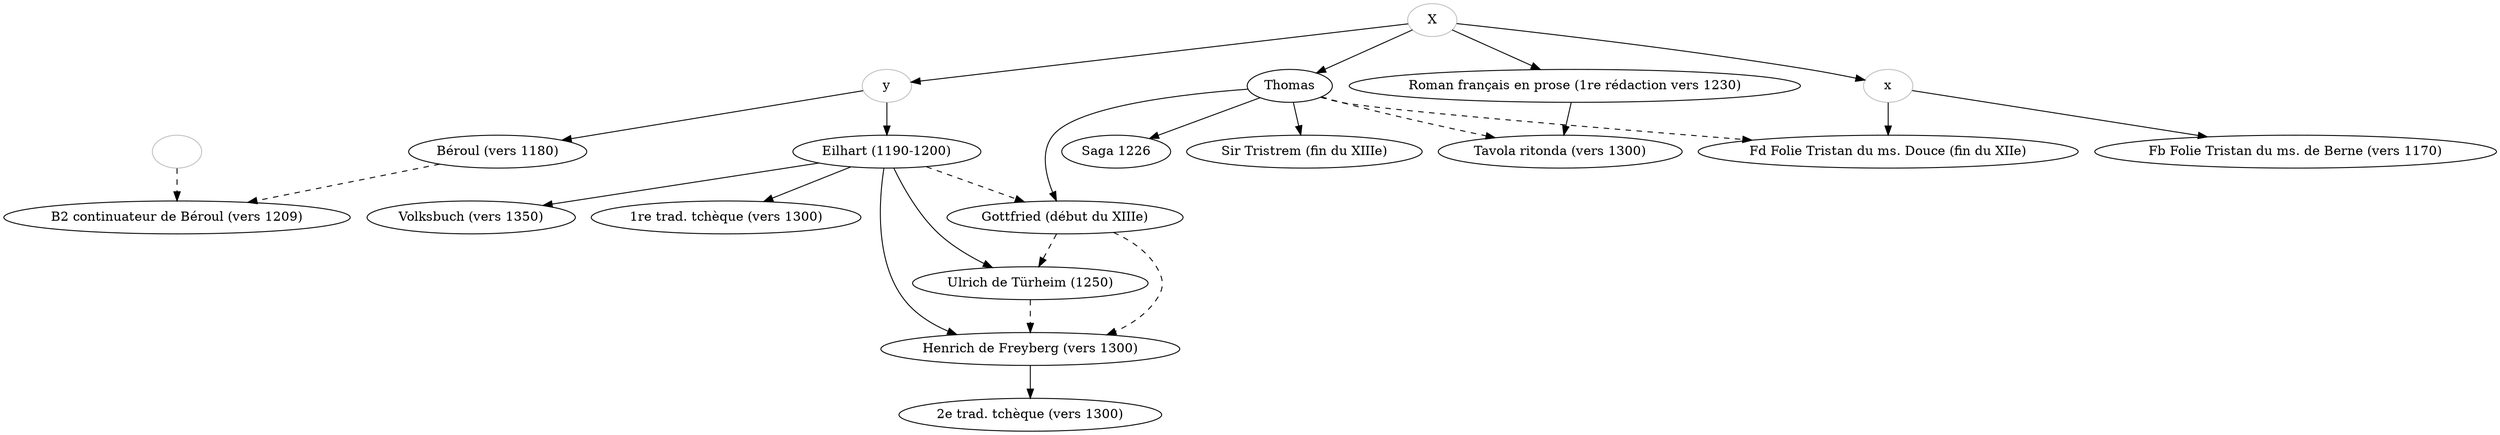 digraph {
X[color="grey"];
y[color="grey"];
x[color="grey"];
1[label="", color="grey"];
Beroul[label="Béroul (vers 1180)"]
B2[label="B2 continuateur de Béroul (vers 1209)"]
Eilhart[label="Eilhart (1190-1200)"]
Volksbuch[label="Volksbuch (vers 1350)"]
tcheque[label="1re trad. tchèque (vers 1300)"]
Ulrich[label="Ulrich de Türheim (1250)"]
Freyberg[label="Henrich de Freyberg (vers 1300)"]
tcheque2[label="2e trad. tchèque (vers 1300)"]
Gottfried[label="Gottfried (début du XIIIe)"]
Saga[label="Saga 1226"]
Tristrem[label="Sir Tristrem (fin du XIIIe)"]
Tavola[label="Tavola ritonda (vers 1300)"]
Fd[label="Fd Folie Tristan du ms. Douce (fin du XIIe)"]
Fb[label="Fb Folie Tristan du ms. de Berne (vers 1170)"]
prose[label="Roman français en prose (1re rédaction vers 1230)"]

X->y;
y->Beroul
Beroul->B2[style="dashed"]/*This two line are not really contamination, but a vaguer type of influence*/
1->B2[style="dashed"];
y->Eilhart;
Eilhart->Volksbuch;
Eilhart->tcheque;
Eilhart->Ulrich;
Ulrich->Freyberg[style="dashed"];
Freyberg->tcheque2;
Eilhart->Freyberg;
Eilhart->Gottfried[style="dashed"];
Gottfried->Ulrich[style="dashed"];
Gottfried->Freyberg[style="dashed"];
X->Thomas;
Thomas->Gottfried;
Thomas->Saga;
Thomas->Tristrem;
Thomas->Tavola[style="dashed"];
Thomas->Fd[style="dashed"];
X->x;
x->Fd;
x->Fb;
X->prose;
prose->Tavola;

}